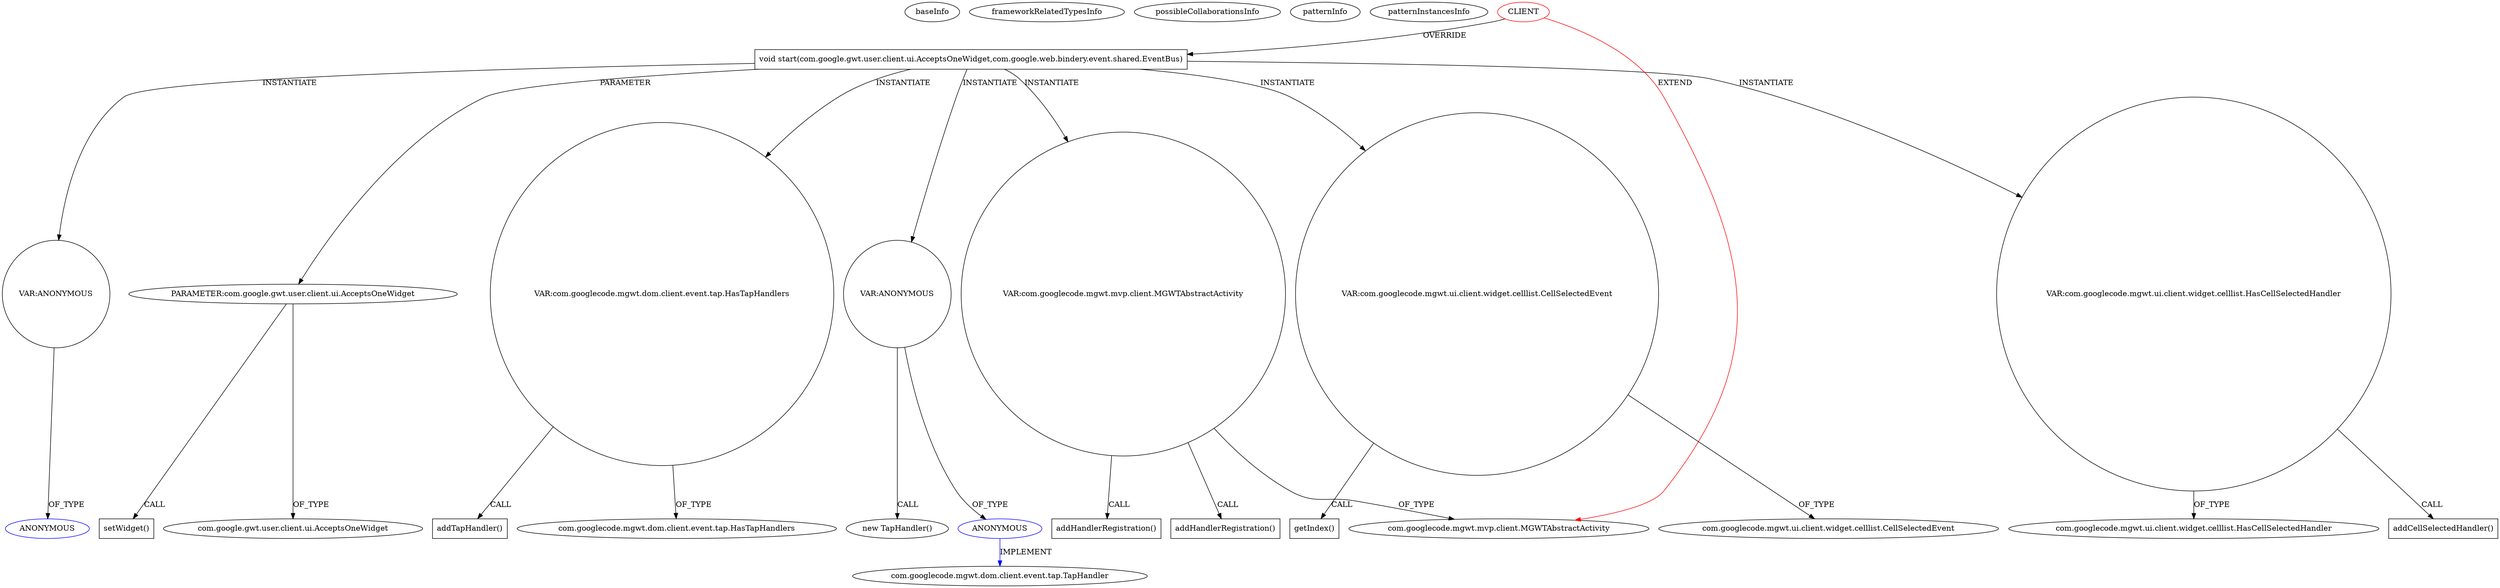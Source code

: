 digraph {
baseInfo[graphId=1324,category="pattern",isAnonymous=false,possibleRelation=true]
frameworkRelatedTypesInfo[0="com.googlecode.mgwt.mvp.client.MGWTAbstractActivity"]
possibleCollaborationsInfo[0="1324~INSTANTIATION-OVERRIDING_METHOD_DECLARATION-~com.googlecode.mgwt.mvp.client.MGWTAbstractActivity ~com.googlecode.mgwt.dom.client.event.tap.TapHandler ~false~true"]
patternInfo[frequency=2.0,patternRootClient=0]
patternInstancesInfo[0="rjdkolb-jozijug_phonegapdemo~/rjdkolb-jozijug_phonegapdemo/jozijug_phonegapdemo-master/src/main/java/org/openrap/jozijug/mgwtphonegap/client/activities/UIActivity.java~UIActivity~4371",1="rjdkolb-jozijug_phonegapdemo~/rjdkolb-jozijug_phonegapdemo/jozijug_phonegapdemo-master/src/main/java/org/openrap/jozijug/mgwtphonegap/client/activities/testphonegap/TestPhoneGapActivity.java~TestPhoneGapActivity~4406"]
4[label="void start(com.google.gwt.user.client.ui.AcceptsOneWidget,com.google.web.bindery.event.shared.EventBus)",vertexType="OVERRIDING_METHOD_DECLARATION",isFrameworkType=false,shape=box]
0[label="CLIENT",vertexType="ROOT_CLIENT_CLASS_DECLARATION",isFrameworkType=false,color=red]
1[label="com.googlecode.mgwt.mvp.client.MGWTAbstractActivity",vertexType="FRAMEWORK_CLASS_TYPE",isFrameworkType=false]
21[label="VAR:ANONYMOUS",vertexType="VARIABLE_EXPRESION",isFrameworkType=false,shape=circle]
22[label="ANONYMOUS",vertexType="REFERENCE_ANONYMOUS_DECLARATION",isFrameworkType=false,color=blue]
23[label="com.googlecode.mgwt.dom.client.event.tap.TapHandler",vertexType="FRAMEWORK_INTERFACE_TYPE",isFrameworkType=false]
8[label="VAR:ANONYMOUS",vertexType="VARIABLE_EXPRESION",isFrameworkType=false,shape=circle]
5[label="PARAMETER:com.google.gwt.user.client.ui.AcceptsOneWidget",vertexType="PARAMETER_DECLARATION",isFrameworkType=false]
17[label="VAR:com.googlecode.mgwt.dom.client.event.tap.HasTapHandlers",vertexType="VARIABLE_EXPRESION",isFrameworkType=false,shape=circle]
19[label="com.googlecode.mgwt.dom.client.event.tap.HasTapHandlers",vertexType="FRAMEWORK_INTERFACE_TYPE",isFrameworkType=false]
20[label="new TapHandler()",vertexType="CONSTRUCTOR_CALL",isFrameworkType=false]
6[label="com.google.gwt.user.client.ui.AcceptsOneWidget",vertexType="FRAMEWORK_INTERFACE_TYPE",isFrameworkType=false]
18[label="addTapHandler()",vertexType="INSIDE_CALL",isFrameworkType=false,shape=box]
14[label="VAR:com.googlecode.mgwt.mvp.client.MGWTAbstractActivity",vertexType="VARIABLE_EXPRESION",isFrameworkType=false,shape=circle]
15[label="addHandlerRegistration()",vertexType="INSIDE_CALL",isFrameworkType=false,shape=box]
9[label="ANONYMOUS",vertexType="REFERENCE_ANONYMOUS_DECLARATION",isFrameworkType=false,color=blue]
33[label="VAR:com.googlecode.mgwt.ui.client.widget.celllist.CellSelectedEvent",vertexType="VARIABLE_EXPRESION",isFrameworkType=false,shape=circle]
34[label="getIndex()",vertexType="INSIDE_CALL",isFrameworkType=false,shape=box]
37[label="setWidget()",vertexType="INSIDE_CALL",isFrameworkType=false,shape=box]
26[label="VAR:com.googlecode.mgwt.ui.client.widget.celllist.HasCellSelectedHandler",vertexType="VARIABLE_EXPRESION",isFrameworkType=false,shape=circle]
28[label="com.googlecode.mgwt.ui.client.widget.celllist.HasCellSelectedHandler",vertexType="FRAMEWORK_INTERFACE_TYPE",isFrameworkType=false]
27[label="addCellSelectedHandler()",vertexType="INSIDE_CALL",isFrameworkType=false,shape=box]
25[label="addHandlerRegistration()",vertexType="INSIDE_CALL",isFrameworkType=false,shape=box]
35[label="com.googlecode.mgwt.ui.client.widget.celllist.CellSelectedEvent",vertexType="FRAMEWORK_CLASS_TYPE",isFrameworkType=false]
26->27[label="CALL"]
4->26[label="INSTANTIATE"]
4->17[label="INSTANTIATE"]
5->6[label="OF_TYPE"]
8->9[label="OF_TYPE"]
14->1[label="OF_TYPE"]
17->19[label="OF_TYPE"]
17->18[label="CALL"]
0->1[label="EXTEND",color=red]
4->8[label="INSTANTIATE"]
5->37[label="CALL"]
0->4[label="OVERRIDE"]
21->22[label="OF_TYPE"]
22->23[label="IMPLEMENT",color=blue]
14->25[label="CALL"]
4->21[label="INSTANTIATE"]
33->34[label="CALL"]
4->14[label="INSTANTIATE"]
4->5[label="PARAMETER"]
33->35[label="OF_TYPE"]
26->28[label="OF_TYPE"]
21->20[label="CALL"]
4->33[label="INSTANTIATE"]
14->15[label="CALL"]
}
